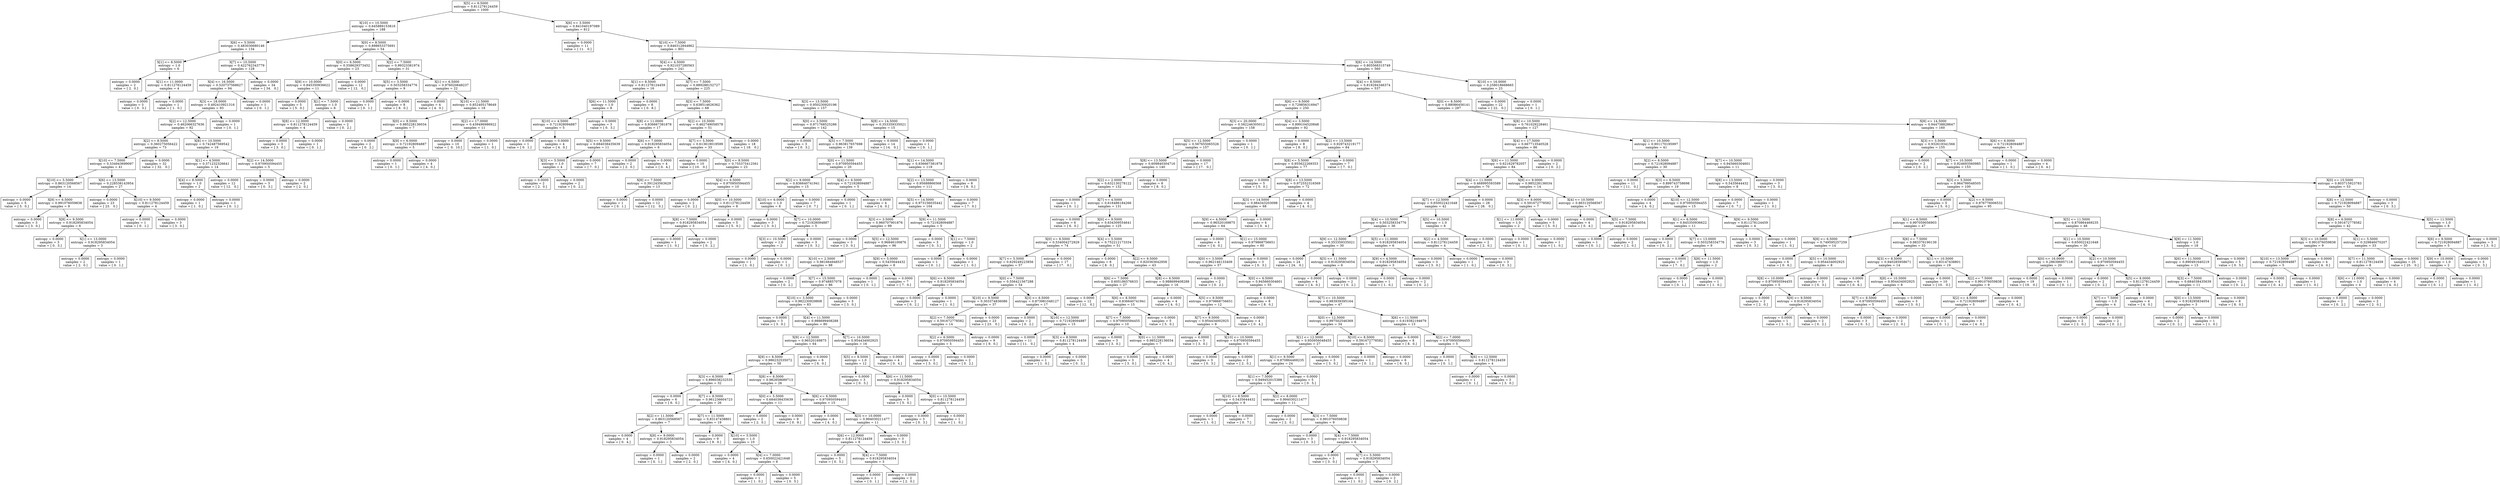 digraph Tree {
0 [label="X[5] <= 6.5000\nentropy = 0.811278124459\nsamples = 1000", shape="box"] ;
1 [label="X[10] <= 10.5000\nentropy = 0.645889153816\nsamples = 188", shape="box"] ;
0 -> 1 ;
2 [label="X[6] <= 5.5000\nentropy = 0.483030680146\nsamples = 134", shape="box"] ;
1 -> 2 ;
3 [label="X[1] <= 8.5000\nentropy = 1.0\nsamples = 6", shape="box"] ;
2 -> 3 ;
4 [label="entropy = 0.0000\nsamples = 2\nvalue = [ 2.  0.]", shape="box"] ;
3 -> 4 ;
5 [label="X[1] <= 11.0000\nentropy = 0.811278124459\nsamples = 4", shape="box"] ;
3 -> 5 ;
6 [label="entropy = 0.0000\nsamples = 3\nvalue = [ 0.  3.]", shape="box"] ;
5 -> 6 ;
7 [label="entropy = 0.0000\nsamples = 1\nvalue = [ 1.  0.]", shape="box"] ;
5 -> 7 ;
8 [label="X[7] <= 10.5000\nentropy = 0.422762343779\nsamples = 128", shape="box"] ;
2 -> 8 ;
9 [label="X[4] <= 16.5000\nentropy = 0.520737568627\nsamples = 94", shape="box"] ;
8 -> 9 ;
10 [label="X[3] <= 18.0000\nentropy = 0.492410921316\nsamples = 93", shape="box"] ;
9 -> 10 ;
11 [label="X[2] <= 12.5000\nentropy = 0.462066327636\nsamples = 92", shape="box"] ;
10 -> 11 ;
12 [label="X[2] <= 8.5000\nentropy = 0.360275056422\nsamples = 73", shape="box"] ;
11 -> 12 ;
13 [label="X[10] <= 7.5000\nentropy = 0.534943699097\nsamples = 41", shape="box"] ;
12 -> 13 ;
14 [label="X[10] <= 5.5000\nentropy = 0.863120568567\nsamples = 14", shape="box"] ;
13 -> 14 ;
15 [label="entropy = 0.0000\nsamples = 5\nvalue = [ 5.  0.]", shape="box"] ;
14 -> 15 ;
16 [label="X[9] <= 6.5000\nentropy = 0.991076059838\nsamples = 9", shape="box"] ;
14 -> 16 ;
17 [label="entropy = 0.0000\nsamples = 3\nvalue = [ 3.  0.]", shape="box"] ;
16 -> 17 ;
18 [label="X[8] <= 9.5000\nentropy = 0.918295834054\nsamples = 6", shape="box"] ;
16 -> 18 ;
19 [label="entropy = 0.0000\nsamples = 3\nvalue = [ 0.  3.]", shape="box"] ;
18 -> 19 ;
20 [label="X[1] <= 13.0000\nentropy = 0.918295834054\nsamples = 3", shape="box"] ;
18 -> 20 ;
21 [label="entropy = 0.0000\nsamples = 2\nvalue = [ 2.  0.]", shape="box"] ;
20 -> 21 ;
22 [label="entropy = 0.0000\nsamples = 1\nvalue = [ 0.  1.]", shape="box"] ;
20 -> 22 ;
23 [label="X[6] <= 13.5000\nentropy = 0.228538143954\nsamples = 27", shape="box"] ;
13 -> 23 ;
24 [label="entropy = 0.0000\nsamples = 23\nvalue = [ 23.   0.]", shape="box"] ;
23 -> 24 ;
25 [label="X[10] <= 9.5000\nentropy = 0.811278124459\nsamples = 4", shape="box"] ;
23 -> 25 ;
26 [label="entropy = 0.0000\nsamples = 1\nvalue = [ 0.  1.]", shape="box"] ;
25 -> 26 ;
27 [label="entropy = 0.0000\nsamples = 3\nvalue = [ 3.  0.]", shape="box"] ;
25 -> 27 ;
28 [label="entropy = 0.0000\nsamples = 32\nvalue = [ 32.   0.]", shape="box"] ;
12 -> 28 ;
29 [label="X[8] <= 10.5000\nentropy = 0.742487569542\nsamples = 19", shape="box"] ;
11 -> 29 ;
30 [label="X[1] <= 4.5000\nentropy = 0.371232326641\nsamples = 14", shape="box"] ;
29 -> 30 ;
31 [label="X[4] <= 8.5000\nentropy = 1.0\nsamples = 2", shape="box"] ;
30 -> 31 ;
32 [label="entropy = 0.0000\nsamples = 1\nvalue = [ 1.  0.]", shape="box"] ;
31 -> 32 ;
33 [label="entropy = 0.0000\nsamples = 1\nvalue = [ 0.  1.]", shape="box"] ;
31 -> 33 ;
34 [label="entropy = 0.0000\nsamples = 12\nvalue = [ 12.   0.]", shape="box"] ;
30 -> 34 ;
35 [label="X[2] <= 14.5000\nentropy = 0.970950594455\nsamples = 5", shape="box"] ;
29 -> 35 ;
36 [label="entropy = 0.0000\nsamples = 3\nvalue = [ 0.  3.]", shape="box"] ;
35 -> 36 ;
37 [label="entropy = 0.0000\nsamples = 2\nvalue = [ 2.  0.]", shape="box"] ;
35 -> 37 ;
38 [label="entropy = 0.0000\nsamples = 1\nvalue = [ 0.  1.]", shape="box"] ;
10 -> 38 ;
39 [label="entropy = 0.0000\nsamples = 1\nvalue = [ 0.  1.]", shape="box"] ;
9 -> 39 ;
40 [label="entropy = 0.0000\nsamples = 34\nvalue = [ 34.   0.]", shape="box"] ;
8 -> 40 ;
41 [label="X[0] <= 8.5000\nentropy = 0.898653375691\nsamples = 54", shape="box"] ;
1 -> 41 ;
42 [label="X[0] <= 6.5000\nentropy = 0.558629373452\nsamples = 23", shape="box"] ;
41 -> 42 ;
43 [label="X[9] <= 10.0000\nentropy = 0.845350936622\nsamples = 11", shape="box"] ;
42 -> 43 ;
44 [label="entropy = 0.0000\nsamples = 5\nvalue = [ 5.  0.]", shape="box"] ;
43 -> 44 ;
45 [label="X[1] <= 7.5000\nentropy = 1.0\nsamples = 6", shape="box"] ;
43 -> 45 ;
46 [label="X[8] <= 12.0000\nentropy = 0.811278124459\nsamples = 4", shape="box"] ;
45 -> 46 ;
47 [label="entropy = 0.0000\nsamples = 3\nvalue = [ 3.  0.]", shape="box"] ;
46 -> 47 ;
48 [label="entropy = 0.0000\nsamples = 1\nvalue = [ 0.  1.]", shape="box"] ;
46 -> 48 ;
49 [label="entropy = 0.0000\nsamples = 2\nvalue = [ 0.  2.]", shape="box"] ;
45 -> 49 ;
50 [label="entropy = 0.0000\nsamples = 12\nvalue = [ 12.   0.]", shape="box"] ;
42 -> 50 ;
51 [label="X[2] <= 7.5000\nentropy = 0.99323381974\nsamples = 31", shape="box"] ;
41 -> 51 ;
52 [label="X[5] <= 3.5000\nentropy = 0.503258334776\nsamples = 9", shape="box"] ;
51 -> 52 ;
53 [label="entropy = 0.0000\nsamples = 1\nvalue = [ 0.  1.]", shape="box"] ;
52 -> 53 ;
54 [label="entropy = 0.0000\nsamples = 8\nvalue = [ 8.  0.]", shape="box"] ;
52 -> 54 ;
55 [label="X[1] <= 6.5000\nentropy = 0.976020648237\nsamples = 22", shape="box"] ;
51 -> 55 ;
56 [label="entropy = 0.0000\nsamples = 4\nvalue = [ 4.  0.]", shape="box"] ;
55 -> 56 ;
57 [label="X[10] <= 11.5000\nentropy = 0.852405178649\nsamples = 18", shape="box"] ;
55 -> 57 ;
58 [label="X[0] <= 9.5000\nentropy = 0.985228136034\nsamples = 7", shape="box"] ;
57 -> 58 ;
59 [label="entropy = 0.0000\nsamples = 2\nvalue = [ 0.  2.]", shape="box"] ;
58 -> 59 ;
60 [label="X[9] <= 6.0000\nentropy = 0.721928094887\nsamples = 5", shape="box"] ;
58 -> 60 ;
61 [label="entropy = 0.0000\nsamples = 1\nvalue = [ 0.  1.]", shape="box"] ;
60 -> 61 ;
62 [label="entropy = 0.0000\nsamples = 4\nvalue = [ 4.  0.]", shape="box"] ;
60 -> 62 ;
63 [label="X[2] <= 17.0000\nentropy = 0.439496986922\nsamples = 11", shape="box"] ;
57 -> 63 ;
64 [label="entropy = 0.0000\nsamples = 10\nvalue = [  0.  10.]", shape="box"] ;
63 -> 64 ;
65 [label="entropy = 0.0000\nsamples = 1\nvalue = [ 1.  0.]", shape="box"] ;
63 -> 65 ;
66 [label="X[6] <= 3.5000\nentropy = 0.841040197089\nsamples = 812", shape="box"] ;
0 -> 66 ;
67 [label="entropy = 0.0000\nsamples = 11\nvalue = [ 11.   0.]", shape="box"] ;
66 -> 67 ;
68 [label="X[10] <= 7.5000\nentropy = 0.846312844862\nsamples = 801", shape="box"] ;
66 -> 68 ;
69 [label="X[4] <= 4.5000\nentropy = 0.921037280563\nsamples = 241", shape="box"] ;
68 -> 69 ;
70 [label="X[1] <= 8.5000\nentropy = 0.811278124459\nsamples = 16", shape="box"] ;
69 -> 70 ;
71 [label="X[6] <= 11.5000\nentropy = 1.0\nsamples = 8", shape="box"] ;
70 -> 71 ;
72 [label="X[10] <= 4.5000\nentropy = 0.721928094887\nsamples = 5", shape="box"] ;
71 -> 72 ;
73 [label="entropy = 0.0000\nsamples = 1\nvalue = [ 0.  1.]", shape="box"] ;
72 -> 73 ;
74 [label="entropy = 0.0000\nsamples = 4\nvalue = [ 4.  0.]", shape="box"] ;
72 -> 74 ;
75 [label="entropy = 0.0000\nsamples = 3\nvalue = [ 0.  3.]", shape="box"] ;
71 -> 75 ;
76 [label="entropy = 0.0000\nsamples = 8\nvalue = [ 0.  8.]", shape="box"] ;
70 -> 76 ;
77 [label="X[7] <= 7.5000\nentropy = 0.889288152727\nsamples = 225", shape="box"] ;
69 -> 77 ;
78 [label="X[3] <= 7.5000\nentropy = 0.638514626362\nsamples = 68", shape="box"] ;
77 -> 78 ;
79 [label="X[8] <= 11.0000\nentropy = 0.936667381878\nsamples = 17", shape="box"] ;
78 -> 79 ;
80 [label="X[5] <= 9.5000\nentropy = 0.684038435639\nsamples = 11", shape="box"] ;
79 -> 80 ;
81 [label="X[3] <= 5.5000\nentropy = 1.0\nsamples = 4", shape="box"] ;
80 -> 81 ;
82 [label="entropy = 0.0000\nsamples = 2\nvalue = [ 2.  0.]", shape="box"] ;
81 -> 82 ;
83 [label="entropy = 0.0000\nsamples = 2\nvalue = [ 0.  2.]", shape="box"] ;
81 -> 83 ;
84 [label="entropy = 0.0000\nsamples = 7\nvalue = [ 7.  0.]", shape="box"] ;
80 -> 84 ;
85 [label="X[6] <= 7.0000\nentropy = 0.918295834054\nsamples = 6", shape="box"] ;
79 -> 85 ;
86 [label="entropy = 0.0000\nsamples = 2\nvalue = [ 2.  0.]", shape="box"] ;
85 -> 86 ;
87 [label="entropy = 0.0000\nsamples = 4\nvalue = [ 0.  4.]", shape="box"] ;
85 -> 87 ;
88 [label="X[2] <= 10.5000\nentropy = 0.462749058578\nsamples = 51", shape="box"] ;
78 -> 88 ;
89 [label="X[7] <= 5.5000\nentropy = 0.613619019599\nsamples = 33", shape="box"] ;
88 -> 89 ;
90 [label="entropy = 0.0000\nsamples = 10\nvalue = [ 10.   0.]", shape="box"] ;
89 -> 90 ;
91 [label="X[0] <= 8.5000\nentropy = 0.755375412561\nsamples = 23", shape="box"] ;
89 -> 91 ;
92 [label="X[8] <= 7.5000\nentropy = 0.391243563629\nsamples = 13", shape="box"] ;
91 -> 92 ;
93 [label="entropy = 0.0000\nsamples = 1\nvalue = [ 0.  1.]", shape="box"] ;
92 -> 93 ;
94 [label="entropy = 0.0000\nsamples = 12\nvalue = [ 12.   0.]", shape="box"] ;
92 -> 94 ;
95 [label="X[4] <= 6.5000\nentropy = 0.970950594455\nsamples = 10", shape="box"] ;
91 -> 95 ;
96 [label="entropy = 0.0000\nsamples = 2\nvalue = [ 0.  2.]", shape="box"] ;
95 -> 96 ;
97 [label="X[0] <= 10.5000\nentropy = 0.811278124459\nsamples = 8", shape="box"] ;
95 -> 97 ;
98 [label="X[8] <= 7.5000\nentropy = 0.918295834054\nsamples = 3", shape="box"] ;
97 -> 98 ;
99 [label="entropy = 0.0000\nsamples = 1\nvalue = [ 1.  0.]", shape="box"] ;
98 -> 99 ;
100 [label="entropy = 0.0000\nsamples = 2\nvalue = [ 0.  2.]", shape="box"] ;
98 -> 100 ;
101 [label="entropy = 0.0000\nsamples = 5\nvalue = [ 5.  0.]", shape="box"] ;
97 -> 101 ;
102 [label="entropy = 0.0000\nsamples = 18\nvalue = [ 18.   0.]", shape="box"] ;
88 -> 102 ;
103 [label="X[3] <= 13.5000\nentropy = 0.950230920196\nsamples = 157", shape="box"] ;
77 -> 103 ;
104 [label="X[0] <= 3.5000\nentropy = 0.971768525286\nsamples = 142", shape="box"] ;
103 -> 104 ;
105 [label="entropy = 0.0000\nsamples = 3\nvalue = [ 0.  3.]", shape="box"] ;
104 -> 105 ;
106 [label="X[5] <= 7.5000\nentropy = 0.963817657698\nsamples = 139", shape="box"] ;
104 -> 106 ;
107 [label="X[0] <= 11.5000\nentropy = 0.970950594455\nsamples = 20", shape="box"] ;
106 -> 107 ;
108 [label="X[2] <= 9.0000\nentropy = 0.836640741941\nsamples = 15", shape="box"] ;
107 -> 108 ;
109 [label="X[10] <= 6.0000\nentropy = 1.0\nsamples = 8", shape="box"] ;
108 -> 109 ;
110 [label="entropy = 0.0000\nsamples = 3\nvalue = [ 3.  0.]", shape="box"] ;
109 -> 110 ;
111 [label="X[7] <= 10.0000\nentropy = 0.721928094887\nsamples = 5", shape="box"] ;
109 -> 111 ;
112 [label="X[3] <= 10.5000\nentropy = 1.0\nsamples = 2", shape="box"] ;
111 -> 112 ;
113 [label="entropy = 0.0000\nsamples = 1\nvalue = [ 1.  0.]", shape="box"] ;
112 -> 113 ;
114 [label="entropy = 0.0000\nsamples = 1\nvalue = [ 0.  1.]", shape="box"] ;
112 -> 114 ;
115 [label="entropy = 0.0000\nsamples = 3\nvalue = [ 0.  3.]", shape="box"] ;
111 -> 115 ;
116 [label="entropy = 0.0000\nsamples = 7\nvalue = [ 0.  7.]", shape="box"] ;
108 -> 116 ;
117 [label="X[4] <= 6.5000\nentropy = 0.721928094887\nsamples = 5", shape="box"] ;
107 -> 117 ;
118 [label="entropy = 0.0000\nsamples = 1\nvalue = [ 0.  1.]", shape="box"] ;
117 -> 118 ;
119 [label="entropy = 0.0000\nsamples = 4\nvalue = [ 4.  0.]", shape="box"] ;
117 -> 119 ;
120 [label="X[1] <= 14.5000\nentropy = 0.936667381878\nsamples = 119", shape="box"] ;
106 -> 120 ;
121 [label="X[2] <= 13.5000\nentropy = 0.95688866568\nsamples = 111", shape="box"] ;
120 -> 121 ;
122 [label="X[5] <= 14.5000\nentropy = 0.973156035442\nsamples = 104", shape="box"] ;
121 -> 122 ;
123 [label="X[3] <= 3.5000\nentropy = 0.960707901876\nsamples = 99", shape="box"] ;
122 -> 123 ;
124 [label="entropy = 0.0000\nsamples = 3\nvalue = [ 3.  0.]", shape="box"] ;
123 -> 124 ;
125 [label="X[5] <= 12.5000\nentropy = 0.96846100876\nsamples = 96", shape="box"] ;
123 -> 125 ;
126 [label="X[10] <= 2.5000\nentropy = 0.981664948537\nsamples = 88", shape="box"] ;
125 -> 126 ;
127 [label="entropy = 0.0000\nsamples = 2\nvalue = [ 0.  2.]", shape="box"] ;
126 -> 127 ;
128 [label="X[7] <= 15.5000\nentropy = 0.9748857078\nsamples = 86", shape="box"] ;
126 -> 128 ;
129 [label="X[10] <= 3.5000\nentropy = 0.982230929808\nsamples = 83", shape="box"] ;
128 -> 129 ;
130 [label="entropy = 0.0000\nsamples = 3\nvalue = [ 3.  0.]", shape="box"] ;
129 -> 130 ;
131 [label="X[4] <= 11.5000\nentropy = 0.988699408288\nsamples = 80", shape="box"] ;
129 -> 131 ;
132 [label="X[9] <= 12.5000\nentropy = 0.96520169875\nsamples = 64", shape="box"] ;
131 -> 132 ;
133 [label="X[9] <= 8.5000\nentropy = 0.986232535072\nsamples = 58", shape="box"] ;
132 -> 133 ;
134 [label="X[3] <= 6.5000\nentropy = 0.896038232535\nsamples = 32", shape="box"] ;
133 -> 134 ;
135 [label="entropy = 0.0000\nsamples = 6\nvalue = [ 6.  0.]", shape="box"] ;
134 -> 135 ;
136 [label="X[7] <= 8.5000\nentropy = 0.961236604723\nsamples = 26", shape="box"] ;
134 -> 136 ;
137 [label="X[2] <= 11.5000\nentropy = 0.863120568567\nsamples = 7", shape="box"] ;
136 -> 137 ;
138 [label="entropy = 0.0000\nsamples = 4\nvalue = [ 0.  4.]", shape="box"] ;
137 -> 138 ;
139 [label="X[8] <= 9.0000\nentropy = 0.918295834054\nsamples = 3", shape="box"] ;
137 -> 139 ;
140 [label="entropy = 0.0000\nsamples = 1\nvalue = [ 0.  1.]", shape="box"] ;
139 -> 140 ;
141 [label="entropy = 0.0000\nsamples = 2\nvalue = [ 2.  0.]", shape="box"] ;
139 -> 141 ;
142 [label="X[7] <= 11.5000\nentropy = 0.83147438801\nsamples = 19", shape="box"] ;
136 -> 142 ;
143 [label="entropy = 0.0000\nsamples = 9\nvalue = [ 9.  0.]", shape="box"] ;
142 -> 143 ;
144 [label="X[10] <= 5.5000\nentropy = 1.0\nsamples = 10", shape="box"] ;
142 -> 144 ;
145 [label="entropy = 0.0000\nsamples = 4\nvalue = [ 4.  0.]", shape="box"] ;
144 -> 145 ;
146 [label="X[4] <= 7.0000\nentropy = 0.650022421648\nsamples = 6", shape="box"] ;
144 -> 146 ;
147 [label="entropy = 0.0000\nsamples = 1\nvalue = [ 1.  0.]", shape="box"] ;
146 -> 147 ;
148 [label="entropy = 0.0000\nsamples = 5\nvalue = [ 0.  5.]", shape="box"] ;
146 -> 148 ;
149 [label="X[8] <= 8.5000\nentropy = 0.982858689713\nsamples = 26", shape="box"] ;
133 -> 149 ;
150 [label="X[0] <= 5.5000\nentropy = 0.684038435639\nsamples = 11", shape="box"] ;
149 -> 150 ;
151 [label="entropy = 0.0000\nsamples = 2\nvalue = [ 2.  0.]", shape="box"] ;
150 -> 151 ;
152 [label="entropy = 0.0000\nsamples = 9\nvalue = [ 0.  9.]", shape="box"] ;
150 -> 152 ;
153 [label="X[6] <= 6.5000\nentropy = 0.970950594455\nsamples = 15", shape="box"] ;
149 -> 153 ;
154 [label="entropy = 0.0000\nsamples = 4\nvalue = [ 4.  0.]", shape="box"] ;
153 -> 154 ;
155 [label="X[3] <= 10.0000\nentropy = 0.994030211477\nsamples = 11", shape="box"] ;
153 -> 155 ;
156 [label="X[6] <= 12.0000\nentropy = 0.811278124459\nsamples = 8", shape="box"] ;
155 -> 156 ;
157 [label="entropy = 0.0000\nsamples = 5\nvalue = [ 0.  5.]", shape="box"] ;
156 -> 157 ;
158 [label="X[4] <= 7.5000\nentropy = 0.918295834054\nsamples = 3", shape="box"] ;
156 -> 158 ;
159 [label="entropy = 0.0000\nsamples = 1\nvalue = [ 0.  1.]", shape="box"] ;
158 -> 159 ;
160 [label="entropy = 0.0000\nsamples = 2\nvalue = [ 2.  0.]", shape="box"] ;
158 -> 160 ;
161 [label="entropy = 0.0000\nsamples = 3\nvalue = [ 3.  0.]", shape="box"] ;
155 -> 161 ;
162 [label="entropy = 0.0000\nsamples = 6\nvalue = [ 6.  0.]", shape="box"] ;
132 -> 162 ;
163 [label="X[7] <= 10.5000\nentropy = 0.954434002925\nsamples = 16", shape="box"] ;
131 -> 163 ;
164 [label="X[5] <= 8.5000\nentropy = 1.0\nsamples = 12", shape="box"] ;
163 -> 164 ;
165 [label="entropy = 0.0000\nsamples = 3\nvalue = [ 0.  3.]", shape="box"] ;
164 -> 165 ;
166 [label="X[6] <= 11.5000\nentropy = 0.918295834054\nsamples = 9", shape="box"] ;
164 -> 166 ;
167 [label="entropy = 0.0000\nsamples = 5\nvalue = [ 5.  0.]", shape="box"] ;
166 -> 167 ;
168 [label="X[0] <= 10.5000\nentropy = 0.811278124459\nsamples = 4", shape="box"] ;
166 -> 168 ;
169 [label="entropy = 0.0000\nsamples = 3\nvalue = [ 0.  3.]", shape="box"] ;
168 -> 169 ;
170 [label="entropy = 0.0000\nsamples = 1\nvalue = [ 1.  0.]", shape="box"] ;
168 -> 170 ;
171 [label="entropy = 0.0000\nsamples = 4\nvalue = [ 0.  4.]", shape="box"] ;
163 -> 171 ;
172 [label="entropy = 0.0000\nsamples = 3\nvalue = [ 3.  0.]", shape="box"] ;
128 -> 172 ;
173 [label="X[9] <= 5.0000\nentropy = 0.5435644432\nsamples = 8", shape="box"] ;
125 -> 173 ;
174 [label="entropy = 0.0000\nsamples = 1\nvalue = [ 0.  1.]", shape="box"] ;
173 -> 174 ;
175 [label="entropy = 0.0000\nsamples = 7\nvalue = [ 7.  0.]", shape="box"] ;
173 -> 175 ;
176 [label="X[9] <= 11.5000\nentropy = 0.721928094887\nsamples = 5", shape="box"] ;
122 -> 176 ;
177 [label="entropy = 0.0000\nsamples = 3\nvalue = [ 0.  3.]", shape="box"] ;
176 -> 177 ;
178 [label="X[1] <= 7.5000\nentropy = 1.0\nsamples = 2", shape="box"] ;
176 -> 178 ;
179 [label="entropy = 0.0000\nsamples = 1\nvalue = [ 0.  1.]", shape="box"] ;
178 -> 179 ;
180 [label="entropy = 0.0000\nsamples = 1\nvalue = [ 1.  0.]", shape="box"] ;
178 -> 180 ;
181 [label="entropy = 0.0000\nsamples = 7\nvalue = [ 7.  0.]", shape="box"] ;
121 -> 181 ;
182 [label="entropy = 0.0000\nsamples = 8\nvalue = [ 8.  0.]", shape="box"] ;
120 -> 182 ;
183 [label="X[8] <= 14.5000\nentropy = 0.353359335021\nsamples = 15", shape="box"] ;
103 -> 183 ;
184 [label="entropy = 0.0000\nsamples = 14\nvalue = [ 14.   0.]", shape="box"] ;
183 -> 184 ;
185 [label="entropy = 0.0000\nsamples = 1\nvalue = [ 0.  1.]", shape="box"] ;
183 -> 185 ;
186 [label="X[6] <= 14.5000\nentropy = 0.805568315749\nsamples = 560", shape="box"] ;
68 -> 186 ;
187 [label="X[4] <= 8.5000\nentropy = 0.819294346374\nsamples = 537", shape="box"] ;
186 -> 187 ;
188 [label="X[6] <= 9.5000\nentropy = 0.729856316947\nsamples = 250", shape="box"] ;
187 -> 188 ;
189 [label="X[3] <= 20.0000\nentropy = 0.582246305012\nsamples = 158", shape="box"] ;
188 -> 189 ;
190 [label="X[5] <= 12.5000\nentropy = 0.567655065526\nsamples = 157", shape="box"] ;
189 -> 190 ;
191 [label="X[8] <= 13.5000\nentropy = 0.609840304716\nsamples = 140", shape="box"] ;
190 -> 191 ;
192 [label="X[2] <= 2.0000\nentropy = 0.632130278122\nsamples = 132", shape="box"] ;
191 -> 192 ;
193 [label="entropy = 0.0000\nsamples = 1\nvalue = [ 0.  1.]", shape="box"] ;
192 -> 193 ;
194 [label="X[7] <= 4.5000\nentropy = 0.616486184266\nsamples = 131", shape="box"] ;
192 -> 194 ;
195 [label="entropy = 0.0000\nsamples = 6\nvalue = [ 6.  0.]", shape="box"] ;
194 -> 195 ;
196 [label="X[0] <= 9.5000\nentropy = 0.634309554641\nsamples = 125", shape="box"] ;
194 -> 196 ;
197 [label="X[0] <= 8.5000\nentropy = 0.534004272929\nsamples = 74", shape="box"] ;
196 -> 197 ;
198 [label="X[7] <= 5.5000\nentropy = 0.629249223856\nsamples = 57", shape="box"] ;
197 -> 198 ;
199 [label="X[6] <= 8.5000\nentropy = 0.918295834054\nsamples = 3", shape="box"] ;
198 -> 199 ;
200 [label="entropy = 0.0000\nsamples = 2\nvalue = [ 0.  2.]", shape="box"] ;
199 -> 200 ;
201 [label="entropy = 0.0000\nsamples = 1\nvalue = [ 1.  0.]", shape="box"] ;
199 -> 201 ;
202 [label="X[0] <= 7.5000\nentropy = 0.556421567288\nsamples = 54", shape="box"] ;
198 -> 202 ;
203 [label="X[10] <= 9.5000\nentropy = 0.303374836086\nsamples = 37", shape="box"] ;
202 -> 203 ;
204 [label="X[2] <= 7.5000\nentropy = 0.591672778582\nsamples = 14", shape="box"] ;
203 -> 204 ;
205 [label="X[2] <= 6.5000\nentropy = 0.970950594455\nsamples = 5", shape="box"] ;
204 -> 205 ;
206 [label="entropy = 0.0000\nsamples = 3\nvalue = [ 3.  0.]", shape="box"] ;
205 -> 206 ;
207 [label="entropy = 0.0000\nsamples = 2\nvalue = [ 0.  2.]", shape="box"] ;
205 -> 207 ;
208 [label="entropy = 0.0000\nsamples = 9\nvalue = [ 9.  0.]", shape="box"] ;
204 -> 208 ;
209 [label="entropy = 0.0000\nsamples = 23\nvalue = [ 23.   0.]", shape="box"] ;
203 -> 209 ;
210 [label="X[3] <= 6.5000\nentropy = 0.873981048127\nsamples = 17", shape="box"] ;
202 -> 210 ;
211 [label="entropy = 0.0000\nsamples = 2\nvalue = [ 0.  2.]", shape="box"] ;
210 -> 211 ;
212 [label="X[10] <= 12.5000\nentropy = 0.721928094887\nsamples = 15", shape="box"] ;
210 -> 212 ;
213 [label="entropy = 0.0000\nsamples = 11\nvalue = [ 11.   0.]", shape="box"] ;
212 -> 213 ;
214 [label="X[3] <= 8.5000\nentropy = 0.811278124459\nsamples = 4", shape="box"] ;
212 -> 214 ;
215 [label="entropy = 0.0000\nsamples = 1\nvalue = [ 1.  0.]", shape="box"] ;
214 -> 215 ;
216 [label="entropy = 0.0000\nsamples = 3\nvalue = [ 0.  3.]", shape="box"] ;
214 -> 216 ;
217 [label="entropy = 0.0000\nsamples = 17\nvalue = [ 17.   0.]", shape="box"] ;
197 -> 217 ;
218 [label="X[4] <= 5.5000\nentropy = 0.752212173334\nsamples = 51", shape="box"] ;
196 -> 218 ;
219 [label="entropy = 0.0000\nsamples = 8\nvalue = [ 8.  0.]", shape="box"] ;
218 -> 219 ;
220 [label="X[2] <= 9.5000\nentropy = 0.820363642958\nsamples = 43", shape="box"] ;
218 -> 220 ;
221 [label="X[6] <= 7.5000\nentropy = 0.605186576633\nsamples = 27", shape="box"] ;
220 -> 221 ;
222 [label="entropy = 0.0000\nsamples = 12\nvalue = [ 12.   0.]", shape="box"] ;
221 -> 222 ;
223 [label="X[6] <= 8.5000\nentropy = 0.836640741941\nsamples = 15", shape="box"] ;
221 -> 223 ;
224 [label="X[7] <= 7.5000\nentropy = 0.970950594455\nsamples = 10", shape="box"] ;
223 -> 224 ;
225 [label="entropy = 0.0000\nsamples = 3\nvalue = [ 3.  0.]", shape="box"] ;
224 -> 225 ;
226 [label="X[0] <= 11.5000\nentropy = 0.985228136034\nsamples = 7", shape="box"] ;
224 -> 226 ;
227 [label="entropy = 0.0000\nsamples = 3\nvalue = [ 3.  0.]", shape="box"] ;
226 -> 227 ;
228 [label="entropy = 0.0000\nsamples = 4\nvalue = [ 0.  4.]", shape="box"] ;
226 -> 228 ;
229 [label="entropy = 0.0000\nsamples = 5\nvalue = [ 5.  0.]", shape="box"] ;
223 -> 229 ;
230 [label="X[8] <= 6.5000\nentropy = 0.988699408288\nsamples = 16", shape="box"] ;
220 -> 230 ;
231 [label="entropy = 0.0000\nsamples = 4\nvalue = [ 4.  0.]", shape="box"] ;
230 -> 231 ;
232 [label="X[5] <= 9.5000\nentropy = 0.979868756651\nsamples = 12", shape="box"] ;
230 -> 232 ;
233 [label="X[7] <= 9.5000\nentropy = 0.954434002925\nsamples = 8", shape="box"] ;
232 -> 233 ;
234 [label="entropy = 0.0000\nsamples = 3\nvalue = [ 3.  0.]", shape="box"] ;
233 -> 234 ;
235 [label="X[10] <= 10.5000\nentropy = 0.970950594455\nsamples = 5", shape="box"] ;
233 -> 235 ;
236 [label="entropy = 0.0000\nsamples = 3\nvalue = [ 0.  3.]", shape="box"] ;
235 -> 236 ;
237 [label="entropy = 0.0000\nsamples = 2\nvalue = [ 2.  0.]", shape="box"] ;
235 -> 237 ;
238 [label="entropy = 0.0000\nsamples = 4\nvalue = [ 0.  4.]", shape="box"] ;
232 -> 238 ;
239 [label="entropy = 0.0000\nsamples = 8\nvalue = [ 8.  0.]", shape="box"] ;
191 -> 239 ;
240 [label="entropy = 0.0000\nsamples = 17\nvalue = [ 17.   0.]", shape="box"] ;
190 -> 240 ;
241 [label="entropy = 0.0000\nsamples = 1\nvalue = [ 0.  1.]", shape="box"] ;
189 -> 241 ;
242 [label="X[4] <= 3.5000\nentropy = 0.899104520848\nsamples = 92", shape="box"] ;
188 -> 242 ;
243 [label="entropy = 0.0000\nsamples = 8\nvalue = [ 8.  0.]", shape="box"] ;
242 -> 243 ;
244 [label="X[2] <= 13.5000\nentropy = 0.929743219177\nsamples = 84", shape="box"] ;
242 -> 244 ;
245 [label="X[8] <= 5.5000\nentropy = 0.955622269353\nsamples = 77", shape="box"] ;
244 -> 245 ;
246 [label="entropy = 0.0000\nsamples = 5\nvalue = [ 5.  0.]", shape="box"] ;
245 -> 246 ;
247 [label="X[8] <= 13.5000\nentropy = 0.972552316569\nsamples = 72", shape="box"] ;
245 -> 247 ;
248 [label="X[3] <= 14.5000\nentropy = 0.984343203098\nsamples = 68", shape="box"] ;
247 -> 248 ;
249 [label="X[9] <= 4.5000\nentropy = 0.96520169875\nsamples = 64", shape="box"] ;
248 -> 249 ;
250 [label="entropy = 0.0000\nsamples = 4\nvalue = [ 4.  0.]", shape="box"] ;
249 -> 250 ;
251 [label="X[1] <= 15.0000\nentropy = 0.979868756651\nsamples = 60", shape="box"] ;
249 -> 251 ;
252 [label="X[0] <= 3.5000\nentropy = 0.962146133409\nsamples = 57", shape="box"] ;
251 -> 252 ;
253 [label="entropy = 0.0000\nsamples = 2\nvalue = [ 0.  2.]", shape="box"] ;
252 -> 253 ;
254 [label="X[0] <= 6.5000\nentropy = 0.945660304601\nsamples = 55", shape="box"] ;
252 -> 254 ;
255 [label="entropy = 0.0000\nsamples = 8\nvalue = [ 8.  0.]", shape="box"] ;
254 -> 255 ;
256 [label="X[7] <= 10.5000\nentropy = 0.983939395164\nsamples = 47", shape="box"] ;
254 -> 256 ;
257 [label="X[0] <= 12.5000\nentropy = 0.997502546369\nsamples = 34", shape="box"] ;
256 -> 257 ;
258 [label="X[1] <= 12.5000\nentropy = 0.950956048455\nsamples = 27", shape="box"] ;
257 -> 258 ;
259 [label="X[1] <= 9.5000\nentropy = 0.870864469235\nsamples = 24", shape="box"] ;
258 -> 259 ;
260 [label="X[1] <= 7.5000\nentropy = 0.949452015388\nsamples = 19", shape="box"] ;
259 -> 260 ;
261 [label="X[10] <= 8.5000\nentropy = 0.5435644432\nsamples = 8", shape="box"] ;
260 -> 261 ;
262 [label="entropy = 0.0000\nsamples = 1\nvalue = [ 1.  0.]", shape="box"] ;
261 -> 262 ;
263 [label="entropy = 0.0000\nsamples = 7\nvalue = [ 0.  7.]", shape="box"] ;
261 -> 263 ;
264 [label="X[2] <= 8.0000\nentropy = 0.994030211477\nsamples = 11", shape="box"] ;
260 -> 264 ;
265 [label="entropy = 0.0000\nsamples = 2\nvalue = [ 2.  0.]", shape="box"] ;
264 -> 265 ;
266 [label="X[3] <= 7.5000\nentropy = 0.991076059838\nsamples = 9", shape="box"] ;
264 -> 266 ;
267 [label="entropy = 0.0000\nsamples = 3\nvalue = [ 0.  3.]", shape="box"] ;
266 -> 267 ;
268 [label="X[4] <= 7.5000\nentropy = 0.918295834054\nsamples = 6", shape="box"] ;
266 -> 268 ;
269 [label="entropy = 0.0000\nsamples = 3\nvalue = [ 3.  0.]", shape="box"] ;
268 -> 269 ;
270 [label="X[7] <= 5.5000\nentropy = 0.918295834054\nsamples = 3", shape="box"] ;
268 -> 270 ;
271 [label="entropy = 0.0000\nsamples = 1\nvalue = [ 1.  0.]", shape="box"] ;
270 -> 271 ;
272 [label="entropy = 0.0000\nsamples = 2\nvalue = [ 0.  2.]", shape="box"] ;
270 -> 272 ;
273 [label="entropy = 0.0000\nsamples = 5\nvalue = [ 0.  5.]", shape="box"] ;
259 -> 273 ;
274 [label="entropy = 0.0000\nsamples = 3\nvalue = [ 3.  0.]", shape="box"] ;
258 -> 274 ;
275 [label="X[10] <= 8.5000\nentropy = 0.591672778582\nsamples = 7", shape="box"] ;
257 -> 275 ;
276 [label="entropy = 0.0000\nsamples = 1\nvalue = [ 0.  1.]", shape="box"] ;
275 -> 276 ;
277 [label="entropy = 0.0000\nsamples = 6\nvalue = [ 6.  0.]", shape="box"] ;
275 -> 277 ;
278 [label="X[6] <= 11.5000\nentropy = 0.619382194679\nsamples = 13", shape="box"] ;
256 -> 278 ;
279 [label="entropy = 0.0000\nsamples = 8\nvalue = [ 8.  0.]", shape="box"] ;
278 -> 279 ;
280 [label="X[2] <= 7.0000\nentropy = 0.970950594455\nsamples = 5", shape="box"] ;
278 -> 280 ;
281 [label="entropy = 0.0000\nsamples = 1\nvalue = [ 0.  1.]", shape="box"] ;
280 -> 281 ;
282 [label="X[6] <= 12.5000\nentropy = 0.811278124459\nsamples = 4", shape="box"] ;
280 -> 282 ;
283 [label="entropy = 0.0000\nsamples = 1\nvalue = [ 0.  1.]", shape="box"] ;
282 -> 283 ;
284 [label="entropy = 0.0000\nsamples = 3\nvalue = [ 3.  0.]", shape="box"] ;
282 -> 284 ;
285 [label="entropy = 0.0000\nsamples = 3\nvalue = [ 0.  3.]", shape="box"] ;
251 -> 285 ;
286 [label="entropy = 0.0000\nsamples = 4\nvalue = [ 0.  4.]", shape="box"] ;
248 -> 286 ;
287 [label="entropy = 0.0000\nsamples = 4\nvalue = [ 4.  0.]", shape="box"] ;
247 -> 287 ;
288 [label="entropy = 0.0000\nsamples = 7\nvalue = [ 7.  0.]", shape="box"] ;
244 -> 288 ;
289 [label="X[0] <= 8.5000\nentropy = 0.88086456141\nsamples = 287", shape="box"] ;
187 -> 289 ;
290 [label="X[8] <= 10.5000\nentropy = 0.761029228461\nsamples = 127", shape="box"] ;
289 -> 290 ;
291 [label="X[4] <= 17.5000\nentropy = 0.667713540528\nsamples = 86", shape="box"] ;
290 -> 291 ;
292 [label="X[6] <= 11.5000\nentropy = 0.621629782057\nsamples = 84", shape="box"] ;
291 -> 292 ;
293 [label="X[4] <= 11.5000\nentropy = 0.468995593589\nsamples = 70", shape="box"] ;
292 -> 293 ;
294 [label="X[7] <= 12.5000\nentropy = 0.650022421648\nsamples = 42", shape="box"] ;
293 -> 294 ;
295 [label="X[4] <= 10.5000\nentropy = 0.503258334776\nsamples = 36", shape="box"] ;
294 -> 295 ;
296 [label="X[9] <= 12.5000\nentropy = 0.353359335021\nsamples = 30", shape="box"] ;
295 -> 296 ;
297 [label="entropy = 0.0000\nsamples = 24\nvalue = [ 24.   0.]", shape="box"] ;
296 -> 297 ;
298 [label="X[5] <= 11.5000\nentropy = 0.918295834054\nsamples = 6", shape="box"] ;
296 -> 298 ;
299 [label="entropy = 0.0000\nsamples = 4\nvalue = [ 4.  0.]", shape="box"] ;
298 -> 299 ;
300 [label="entropy = 0.0000\nsamples = 2\nvalue = [ 0.  2.]", shape="box"] ;
298 -> 300 ;
301 [label="X[5] <= 11.0000\nentropy = 0.918295834054\nsamples = 6", shape="box"] ;
295 -> 301 ;
302 [label="X[9] <= 4.5000\nentropy = 0.918295834054\nsamples = 3", shape="box"] ;
301 -> 302 ;
303 [label="entropy = 0.0000\nsamples = 1\nvalue = [ 1.  0.]", shape="box"] ;
302 -> 303 ;
304 [label="entropy = 0.0000\nsamples = 2\nvalue = [ 0.  2.]", shape="box"] ;
302 -> 304 ;
305 [label="entropy = 0.0000\nsamples = 3\nvalue = [ 3.  0.]", shape="box"] ;
301 -> 305 ;
306 [label="X[5] <= 10.5000\nentropy = 1.0\nsamples = 6", shape="box"] ;
294 -> 306 ;
307 [label="X[2] <= 4.5000\nentropy = 0.811278124459\nsamples = 4", shape="box"] ;
306 -> 307 ;
308 [label="entropy = 0.0000\nsamples = 1\nvalue = [ 1.  0.]", shape="box"] ;
307 -> 308 ;
309 [label="entropy = 0.0000\nsamples = 3\nvalue = [ 0.  3.]", shape="box"] ;
307 -> 309 ;
310 [label="entropy = 0.0000\nsamples = 2\nvalue = [ 2.  0.]", shape="box"] ;
306 -> 310 ;
311 [label="entropy = 0.0000\nsamples = 28\nvalue = [ 28.   0.]", shape="box"] ;
293 -> 311 ;
312 [label="X[9] <= 9.0000\nentropy = 0.985228136034\nsamples = 14", shape="box"] ;
292 -> 312 ;
313 [label="X[3] <= 8.0000\nentropy = 0.591672778582\nsamples = 7", shape="box"] ;
312 -> 313 ;
314 [label="X[1] <= 11.0000\nentropy = 1.0\nsamples = 2", shape="box"] ;
313 -> 314 ;
315 [label="entropy = 0.0000\nsamples = 1\nvalue = [ 0.  1.]", shape="box"] ;
314 -> 315 ;
316 [label="entropy = 0.0000\nsamples = 1\nvalue = [ 1.  0.]", shape="box"] ;
314 -> 316 ;
317 [label="entropy = 0.0000\nsamples = 5\nvalue = [ 5.  0.]", shape="box"] ;
313 -> 317 ;
318 [label="X[4] <= 10.5000\nentropy = 0.863120568567\nsamples = 7", shape="box"] ;
312 -> 318 ;
319 [label="entropy = 0.0000\nsamples = 4\nvalue = [ 0.  4.]", shape="box"] ;
318 -> 319 ;
320 [label="X[5] <= 7.5000\nentropy = 0.918295834054\nsamples = 3", shape="box"] ;
318 -> 320 ;
321 [label="entropy = 0.0000\nsamples = 1\nvalue = [ 0.  1.]", shape="box"] ;
320 -> 321 ;
322 [label="entropy = 0.0000\nsamples = 2\nvalue = [ 2.  0.]", shape="box"] ;
320 -> 322 ;
323 [label="entropy = 0.0000\nsamples = 2\nvalue = [ 0.  2.]", shape="box"] ;
291 -> 323 ;
324 [label="X[1] <= 10.5000\nentropy = 0.901170195997\nsamples = 41", shape="box"] ;
290 -> 324 ;
325 [label="X[2] <= 8.5000\nentropy = 0.721928094887\nsamples = 30", shape="box"] ;
324 -> 325 ;
326 [label="entropy = 0.0000\nsamples = 11\nvalue = [ 11.   0.]", shape="box"] ;
325 -> 326 ;
327 [label="X[3] <= 6.5000\nentropy = 0.899743758698\nsamples = 19", shape="box"] ;
325 -> 327 ;
328 [label="entropy = 0.0000\nsamples = 4\nvalue = [ 4.  0.]", shape="box"] ;
327 -> 328 ;
329 [label="X[10] <= 12.5000\nentropy = 0.970950594455\nsamples = 15", shape="box"] ;
327 -> 329 ;
330 [label="X[1] <= 6.5000\nentropy = 0.845350936622\nsamples = 11", shape="box"] ;
329 -> 330 ;
331 [label="entropy = 0.0000\nsamples = 2\nvalue = [ 0.  2.]", shape="box"] ;
330 -> 331 ;
332 [label="X[7] <= 13.0000\nentropy = 0.503258334776\nsamples = 9", shape="box"] ;
330 -> 332 ;
333 [label="entropy = 0.0000\nsamples = 7\nvalue = [ 7.  0.]", shape="box"] ;
332 -> 333 ;
334 [label="X[8] <= 11.5000\nentropy = 1.0\nsamples = 2", shape="box"] ;
332 -> 334 ;
335 [label="entropy = 0.0000\nsamples = 1\nvalue = [ 0.  1.]", shape="box"] ;
334 -> 335 ;
336 [label="entropy = 0.0000\nsamples = 1\nvalue = [ 1.  0.]", shape="box"] ;
334 -> 336 ;
337 [label="X[9] <= 9.5000\nentropy = 0.811278124459\nsamples = 4", shape="box"] ;
329 -> 337 ;
338 [label="entropy = 0.0000\nsamples = 3\nvalue = [ 0.  3.]", shape="box"] ;
337 -> 338 ;
339 [label="entropy = 0.0000\nsamples = 1\nvalue = [ 1.  0.]", shape="box"] ;
337 -> 339 ;
340 [label="X[7] <= 10.5000\nentropy = 0.945660304601\nsamples = 11", shape="box"] ;
324 -> 340 ;
341 [label="X[8] <= 13.5000\nentropy = 0.5435644432\nsamples = 8", shape="box"] ;
340 -> 341 ;
342 [label="entropy = 0.0000\nsamples = 7\nvalue = [ 0.  7.]", shape="box"] ;
341 -> 342 ;
343 [label="entropy = 0.0000\nsamples = 1\nvalue = [ 1.  0.]", shape="box"] ;
341 -> 343 ;
344 [label="entropy = 0.0000\nsamples = 3\nvalue = [ 3.  0.]", shape="box"] ;
340 -> 344 ;
345 [label="X[8] <= 14.5000\nentropy = 0.944738828647\nsamples = 160", shape="box"] ;
289 -> 345 ;
346 [label="X[3] <= 3.5000\nentropy = 0.932619341566\nsamples = 155", shape="box"] ;
345 -> 346 ;
347 [label="entropy = 0.0000\nsamples = 2\nvalue = [ 0.  2.]", shape="box"] ;
346 -> 347 ;
348 [label="X[7] <= 10.5000\nentropy = 0.924693560985\nsamples = 153", shape="box"] ;
346 -> 348 ;
349 [label="X[3] <= 5.5000\nentropy = 0.964799548505\nsamples = 100", shape="box"] ;
348 -> 349 ;
350 [label="entropy = 0.0000\nsamples = 5\nvalue = [ 5.  0.]", shape="box"] ;
349 -> 350 ;
351 [label="X[2] <= 9.5000\nentropy = 0.976776006532\nsamples = 95", shape="box"] ;
349 -> 351 ;
352 [label="X[1] <= 6.5000\nentropy = 0.997059056903\nsamples = 47", shape="box"] ;
351 -> 352 ;
353 [label="X[8] <= 6.5000\nentropy = 0.749595257259\nsamples = 14", shape="box"] ;
352 -> 353 ;
354 [label="entropy = 0.0000\nsamples = 6\nvalue = [ 0.  6.]", shape="box"] ;
353 -> 354 ;
355 [label="X[5] <= 10.5000\nentropy = 0.954434002925\nsamples = 8", shape="box"] ;
353 -> 355 ;
356 [label="X[8] <= 10.0000\nentropy = 0.970950594455\nsamples = 5", shape="box"] ;
355 -> 356 ;
357 [label="entropy = 0.0000\nsamples = 2\nvalue = [ 2.  0.]", shape="box"] ;
356 -> 357 ;
358 [label="X[9] <= 9.5000\nentropy = 0.918295834054\nsamples = 3", shape="box"] ;
356 -> 358 ;
359 [label="entropy = 0.0000\nsamples = 1\nvalue = [ 1.  0.]", shape="box"] ;
358 -> 359 ;
360 [label="entropy = 0.0000\nsamples = 2\nvalue = [ 0.  2.]", shape="box"] ;
358 -> 360 ;
361 [label="entropy = 0.0000\nsamples = 3\nvalue = [ 0.  3.]", shape="box"] ;
355 -> 361 ;
362 [label="X[6] <= 7.5000\nentropy = 0.983376190139\nsamples = 33", shape="box"] ;
352 -> 362 ;
363 [label="X[3] <= 8.5000\nentropy = 0.940285958671\nsamples = 14", shape="box"] ;
362 -> 363 ;
364 [label="entropy = 0.0000\nsamples = 6\nvalue = [ 0.  6.]", shape="box"] ;
363 -> 364 ;
365 [label="X[8] <= 10.5000\nentropy = 0.954434002925\nsamples = 8", shape="box"] ;
363 -> 365 ;
366 [label="X[7] <= 8.5000\nentropy = 0.970950594455\nsamples = 5", shape="box"] ;
365 -> 366 ;
367 [label="entropy = 0.0000\nsamples = 3\nvalue = [ 0.  3.]", shape="box"] ;
366 -> 367 ;
368 [label="entropy = 0.0000\nsamples = 2\nvalue = [ 2.  0.]", shape="box"] ;
366 -> 368 ;
369 [label="entropy = 0.0000\nsamples = 3\nvalue = [ 3.  0.]", shape="box"] ;
365 -> 369 ;
370 [label="X[1] <= 10.5000\nentropy = 0.83147438801\nsamples = 19", shape="box"] ;
362 -> 370 ;
371 [label="entropy = 0.0000\nsamples = 10\nvalue = [ 10.   0.]", shape="box"] ;
370 -> 371 ;
372 [label="X[2] <= 7.5000\nentropy = 0.991076059838\nsamples = 9", shape="box"] ;
370 -> 372 ;
373 [label="X[2] <= 4.5000\nentropy = 0.721928094887\nsamples = 5", shape="box"] ;
372 -> 373 ;
374 [label="entropy = 0.0000\nsamples = 1\nvalue = [ 0.  1.]", shape="box"] ;
373 -> 374 ;
375 [label="entropy = 0.0000\nsamples = 4\nvalue = [ 4.  0.]", shape="box"] ;
373 -> 375 ;
376 [label="entropy = 0.0000\nsamples = 4\nvalue = [ 0.  4.]", shape="box"] ;
372 -> 376 ;
377 [label="X[5] <= 11.5000\nentropy = 0.870864469235\nsamples = 48", shape="box"] ;
351 -> 377 ;
378 [label="X[1] <= 10.5000\nentropy = 0.650022421648\nsamples = 30", shape="box"] ;
377 -> 378 ;
379 [label="X[0] <= 16.0000\nentropy = 0.286396957116\nsamples = 20", shape="box"] ;
378 -> 379 ;
380 [label="entropy = 0.0000\nsamples = 19\nvalue = [ 19.   0.]", shape="box"] ;
379 -> 380 ;
381 [label="entropy = 0.0000\nsamples = 1\nvalue = [ 0.  1.]", shape="box"] ;
379 -> 381 ;
382 [label="X[2] <= 10.5000\nentropy = 0.970950594455\nsamples = 10", shape="box"] ;
378 -> 382 ;
383 [label="entropy = 0.0000\nsamples = 2\nvalue = [ 0.  2.]", shape="box"] ;
382 -> 383 ;
384 [label="X[5] <= 8.0000\nentropy = 0.811278124459\nsamples = 8", shape="box"] ;
382 -> 384 ;
385 [label="X[7] <= 7.5000\nentropy = 1.0\nsamples = 4", shape="box"] ;
384 -> 385 ;
386 [label="entropy = 0.0000\nsamples = 2\nvalue = [ 2.  0.]", shape="box"] ;
385 -> 386 ;
387 [label="entropy = 0.0000\nsamples = 2\nvalue = [ 0.  2.]", shape="box"] ;
385 -> 387 ;
388 [label="entropy = 0.0000\nsamples = 4\nvalue = [ 4.  0.]", shape="box"] ;
384 -> 388 ;
389 [label="X[9] <= 11.5000\nentropy = 1.0\nsamples = 18", shape="box"] ;
377 -> 389 ;
390 [label="X[6] <= 11.5000\nentropy = 0.890491640219\nsamples = 13", shape="box"] ;
389 -> 390 ;
391 [label="X[3] <= 7.5000\nentropy = 0.684038435639\nsamples = 11", shape="box"] ;
390 -> 391 ;
392 [label="X[0] <= 13.5000\nentropy = 0.918295834054\nsamples = 3", shape="box"] ;
391 -> 392 ;
393 [label="entropy = 0.0000\nsamples = 2\nvalue = [ 0.  2.]", shape="box"] ;
392 -> 393 ;
394 [label="entropy = 0.0000\nsamples = 1\nvalue = [ 1.  0.]", shape="box"] ;
392 -> 394 ;
395 [label="entropy = 0.0000\nsamples = 8\nvalue = [ 8.  0.]", shape="box"] ;
391 -> 395 ;
396 [label="entropy = 0.0000\nsamples = 2\nvalue = [ 0.  2.]", shape="box"] ;
390 -> 396 ;
397 [label="entropy = 0.0000\nsamples = 5\nvalue = [ 0.  5.]", shape="box"] ;
389 -> 397 ;
398 [label="X[0] <= 15.5000\nentropy = 0.803715923783\nsamples = 53", shape="box"] ;
348 -> 398 ;
399 [label="X[8] <= 12.5000\nentropy = 0.721928094887\nsamples = 50", shape="box"] ;
398 -> 399 ;
400 [label="X[8] <= 6.5000\nentropy = 0.591672778582\nsamples = 42", shape="box"] ;
399 -> 400 ;
401 [label="X[3] <= 10.5000\nentropy = 0.991076059838\nsamples = 9", shape="box"] ;
400 -> 401 ;
402 [label="X[10] <= 13.5000\nentropy = 0.721928094887\nsamples = 5", shape="box"] ;
401 -> 402 ;
403 [label="entropy = 0.0000\nsamples = 4\nvalue = [ 0.  4.]", shape="box"] ;
402 -> 403 ;
404 [label="entropy = 0.0000\nsamples = 1\nvalue = [ 1.  0.]", shape="box"] ;
402 -> 404 ;
405 [label="entropy = 0.0000\nsamples = 4\nvalue = [ 4.  0.]", shape="box"] ;
401 -> 405 ;
406 [label="X[1] <= 5.5000\nentropy = 0.329846070207\nsamples = 33", shape="box"] ;
400 -> 406 ;
407 [label="X[7] <= 11.5000\nentropy = 0.811278124459\nsamples = 8", shape="box"] ;
406 -> 407 ;
408 [label="X[6] <= 11.0000\nentropy = 1.0\nsamples = 4", shape="box"] ;
407 -> 408 ;
409 [label="entropy = 0.0000\nsamples = 2\nvalue = [ 0.  2.]", shape="box"] ;
408 -> 409 ;
410 [label="entropy = 0.0000\nsamples = 2\nvalue = [ 2.  0.]", shape="box"] ;
408 -> 410 ;
411 [label="entropy = 0.0000\nsamples = 4\nvalue = [ 4.  0.]", shape="box"] ;
407 -> 411 ;
412 [label="entropy = 0.0000\nsamples = 25\nvalue = [ 25.   0.]", shape="box"] ;
406 -> 412 ;
413 [label="X[5] <= 11.5000\nentropy = 1.0\nsamples = 8", shape="box"] ;
399 -> 413 ;
414 [label="X[6] <= 9.5000\nentropy = 0.721928094887\nsamples = 5", shape="box"] ;
413 -> 414 ;
415 [label="X[9] <= 10.0000\nentropy = 1.0\nsamples = 2", shape="box"] ;
414 -> 415 ;
416 [label="entropy = 0.0000\nsamples = 1\nvalue = [ 0.  1.]", shape="box"] ;
415 -> 416 ;
417 [label="entropy = 0.0000\nsamples = 1\nvalue = [ 1.  0.]", shape="box"] ;
415 -> 417 ;
418 [label="entropy = 0.0000\nsamples = 3\nvalue = [ 0.  3.]", shape="box"] ;
414 -> 418 ;
419 [label="entropy = 0.0000\nsamples = 3\nvalue = [ 3.  0.]", shape="box"] ;
413 -> 419 ;
420 [label="entropy = 0.0000\nsamples = 3\nvalue = [ 0.  3.]", shape="box"] ;
398 -> 420 ;
421 [label="X[6] <= 6.0000\nentropy = 0.721928094887\nsamples = 5", shape="box"] ;
345 -> 421 ;
422 [label="entropy = 0.0000\nsamples = 1\nvalue = [ 1.  0.]", shape="box"] ;
421 -> 422 ;
423 [label="entropy = 0.0000\nsamples = 4\nvalue = [ 0.  4.]", shape="box"] ;
421 -> 423 ;
424 [label="X[10] <= 16.0000\nentropy = 0.258018668665\nsamples = 23", shape="box"] ;
186 -> 424 ;
425 [label="entropy = 0.0000\nsamples = 22\nvalue = [ 22.   0.]", shape="box"] ;
424 -> 425 ;
426 [label="entropy = 0.0000\nsamples = 1\nvalue = [ 0.  1.]", shape="box"] ;
424 -> 426 ;
}